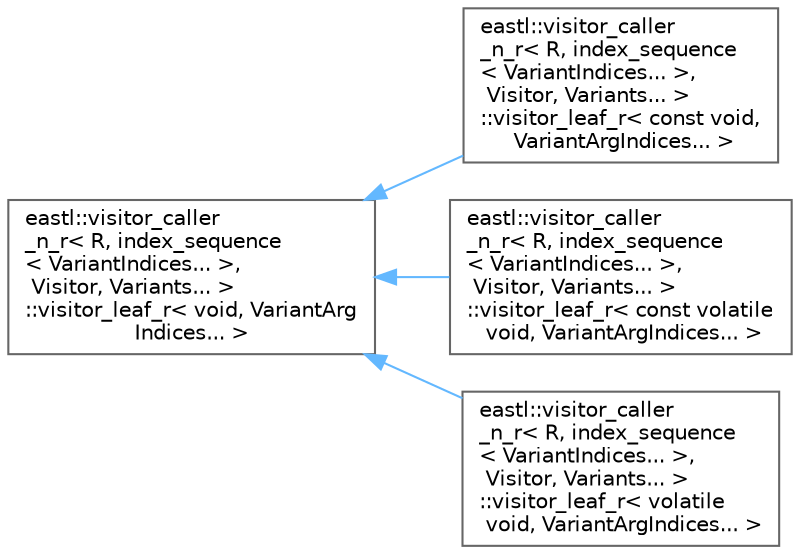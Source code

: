 digraph "类继承关系图"
{
 // LATEX_PDF_SIZE
  bgcolor="transparent";
  edge [fontname=Helvetica,fontsize=10,labelfontname=Helvetica,labelfontsize=10];
  node [fontname=Helvetica,fontsize=10,shape=box,height=0.2,width=0.4];
  rankdir="LR";
  Node0 [id="Node000000",label="eastl::visitor_caller\l_n_r\< R, index_sequence\l\< VariantIndices... \>,\l Visitor, Variants... \>\l::visitor_leaf_r\< void, VariantArg\lIndices... \>",height=0.2,width=0.4,color="grey40", fillcolor="white", style="filled",URL="$structeastl_1_1visitor__caller__n__r_3_01_r_00_01index__sequence_3_01_variant_indices_8_8_8_01_48a1c6c251f9146309afe0c8122b50310.html",tooltip=" "];
  Node0 -> Node1 [id="edge1044_Node000000_Node000001",dir="back",color="steelblue1",style="solid",tooltip=" "];
  Node1 [id="Node000001",label="eastl::visitor_caller\l_n_r\< R, index_sequence\l\< VariantIndices... \>,\l Visitor, Variants... \>\l::visitor_leaf_r\< const void,\l VariantArgIndices... \>",height=0.2,width=0.4,color="grey40", fillcolor="white", style="filled",URL="$structeastl_1_1visitor__caller__n__r_3_01_r_00_01index__sequence_3_01_variant_indices_8_8_8_01_439056516c95d6d9dd3d0ae4f7bfc3a25.html",tooltip=" "];
  Node0 -> Node2 [id="edge1045_Node000000_Node000002",dir="back",color="steelblue1",style="solid",tooltip=" "];
  Node2 [id="Node000002",label="eastl::visitor_caller\l_n_r\< R, index_sequence\l\< VariantIndices... \>,\l Visitor, Variants... \>\l::visitor_leaf_r\< const volatile\l void, VariantArgIndices... \>",height=0.2,width=0.4,color="grey40", fillcolor="white", style="filled",URL="$structeastl_1_1visitor__caller__n__r_3_01_r_00_01index__sequence_3_01_variant_indices_8_8_8_01_4ddc3b6c2261c5dde7e3e270f045858dd.html",tooltip=" "];
  Node0 -> Node3 [id="edge1046_Node000000_Node000003",dir="back",color="steelblue1",style="solid",tooltip=" "];
  Node3 [id="Node000003",label="eastl::visitor_caller\l_n_r\< R, index_sequence\l\< VariantIndices... \>,\l Visitor, Variants... \>\l::visitor_leaf_r\< volatile\l void, VariantArgIndices... \>",height=0.2,width=0.4,color="grey40", fillcolor="white", style="filled",URL="$structeastl_1_1visitor__caller__n__r_3_01_r_00_01index__sequence_3_01_variant_indices_8_8_8_01_4991999fc689fdb38e065fae79fcdba0b.html",tooltip=" "];
}
